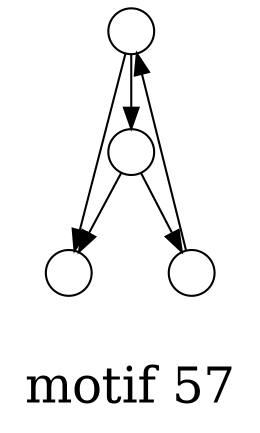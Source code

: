 /*****
motif 57
*****/

digraph G {
  graph [splines=false overlap=false]
  node  [shape=ellipse, width=0.3, height=0.3, label=""]
  0 ;
  1 ;
  2 ;
  3 ;
  0 -> 1;
  0 -> 2;
  1 -> 2;
  1 -> 3;
  3 -> 0;
  label = "\nmotif 57\n";  fontsize=24;
}
